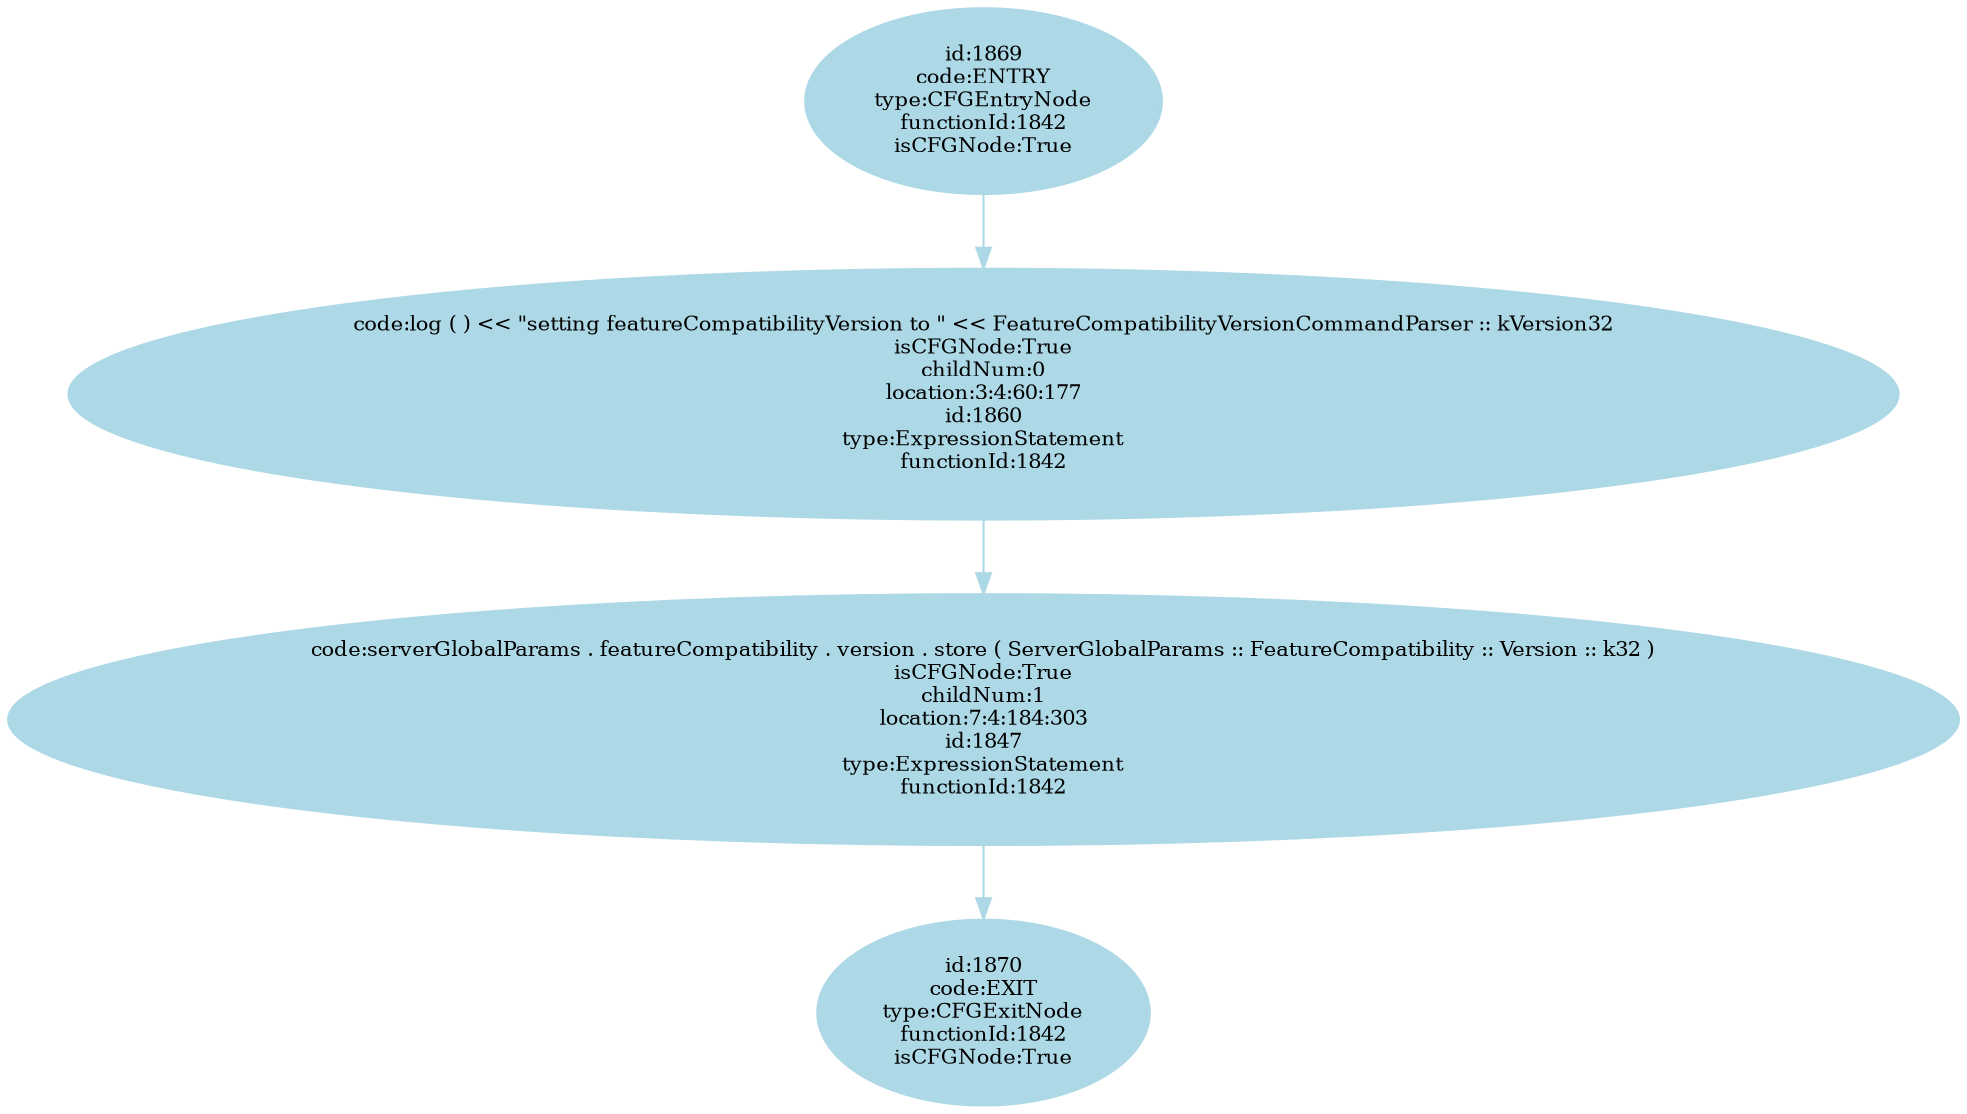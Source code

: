 //1842
digraph {
	node [label="\N"];
	1847	 [color=lightblue,
		fontsize=10,
		label="code:serverGlobalParams . featureCompatibility . version . store ( ServerGlobalParams :: FeatureCompatibility :: Version :: k32 )\nisCFGNode:\
True\nchildNum:1\nlocation:7:4:184:303\nid:1847\ntype:ExpressionStatement\nfunctionId:1842",
		style=filled];
	1870	 [color=lightblue,
		fontsize=10,
		label="id:1870\ncode:EXIT\ntype:CFGExitNode\nfunctionId:1842\nisCFGNode:True",
		style=filled];
	1847 -> 1870	 [color=lightblue,
		fontsize=10];
	1860	 [color=lightblue,
		fontsize=10,
		label="code:log ( ) << \"setting featureCompatibilityVersion to \" << FeatureCompatibilityVersionCommandParser :: kVersion32\nisCFGNode:True\nchildNum:\
0\nlocation:3:4:60:177\nid:1860\ntype:ExpressionStatement\nfunctionId:1842",
		style=filled];
	1860 -> 1847	 [color=lightblue,
		fontsize=10];
	1869	 [color=lightblue,
		fontsize=10,
		label="id:1869\ncode:ENTRY\ntype:CFGEntryNode\nfunctionId:1842\nisCFGNode:True",
		style=filled];
	1869 -> 1860	 [color=lightblue,
		fontsize=10];
}

//###
